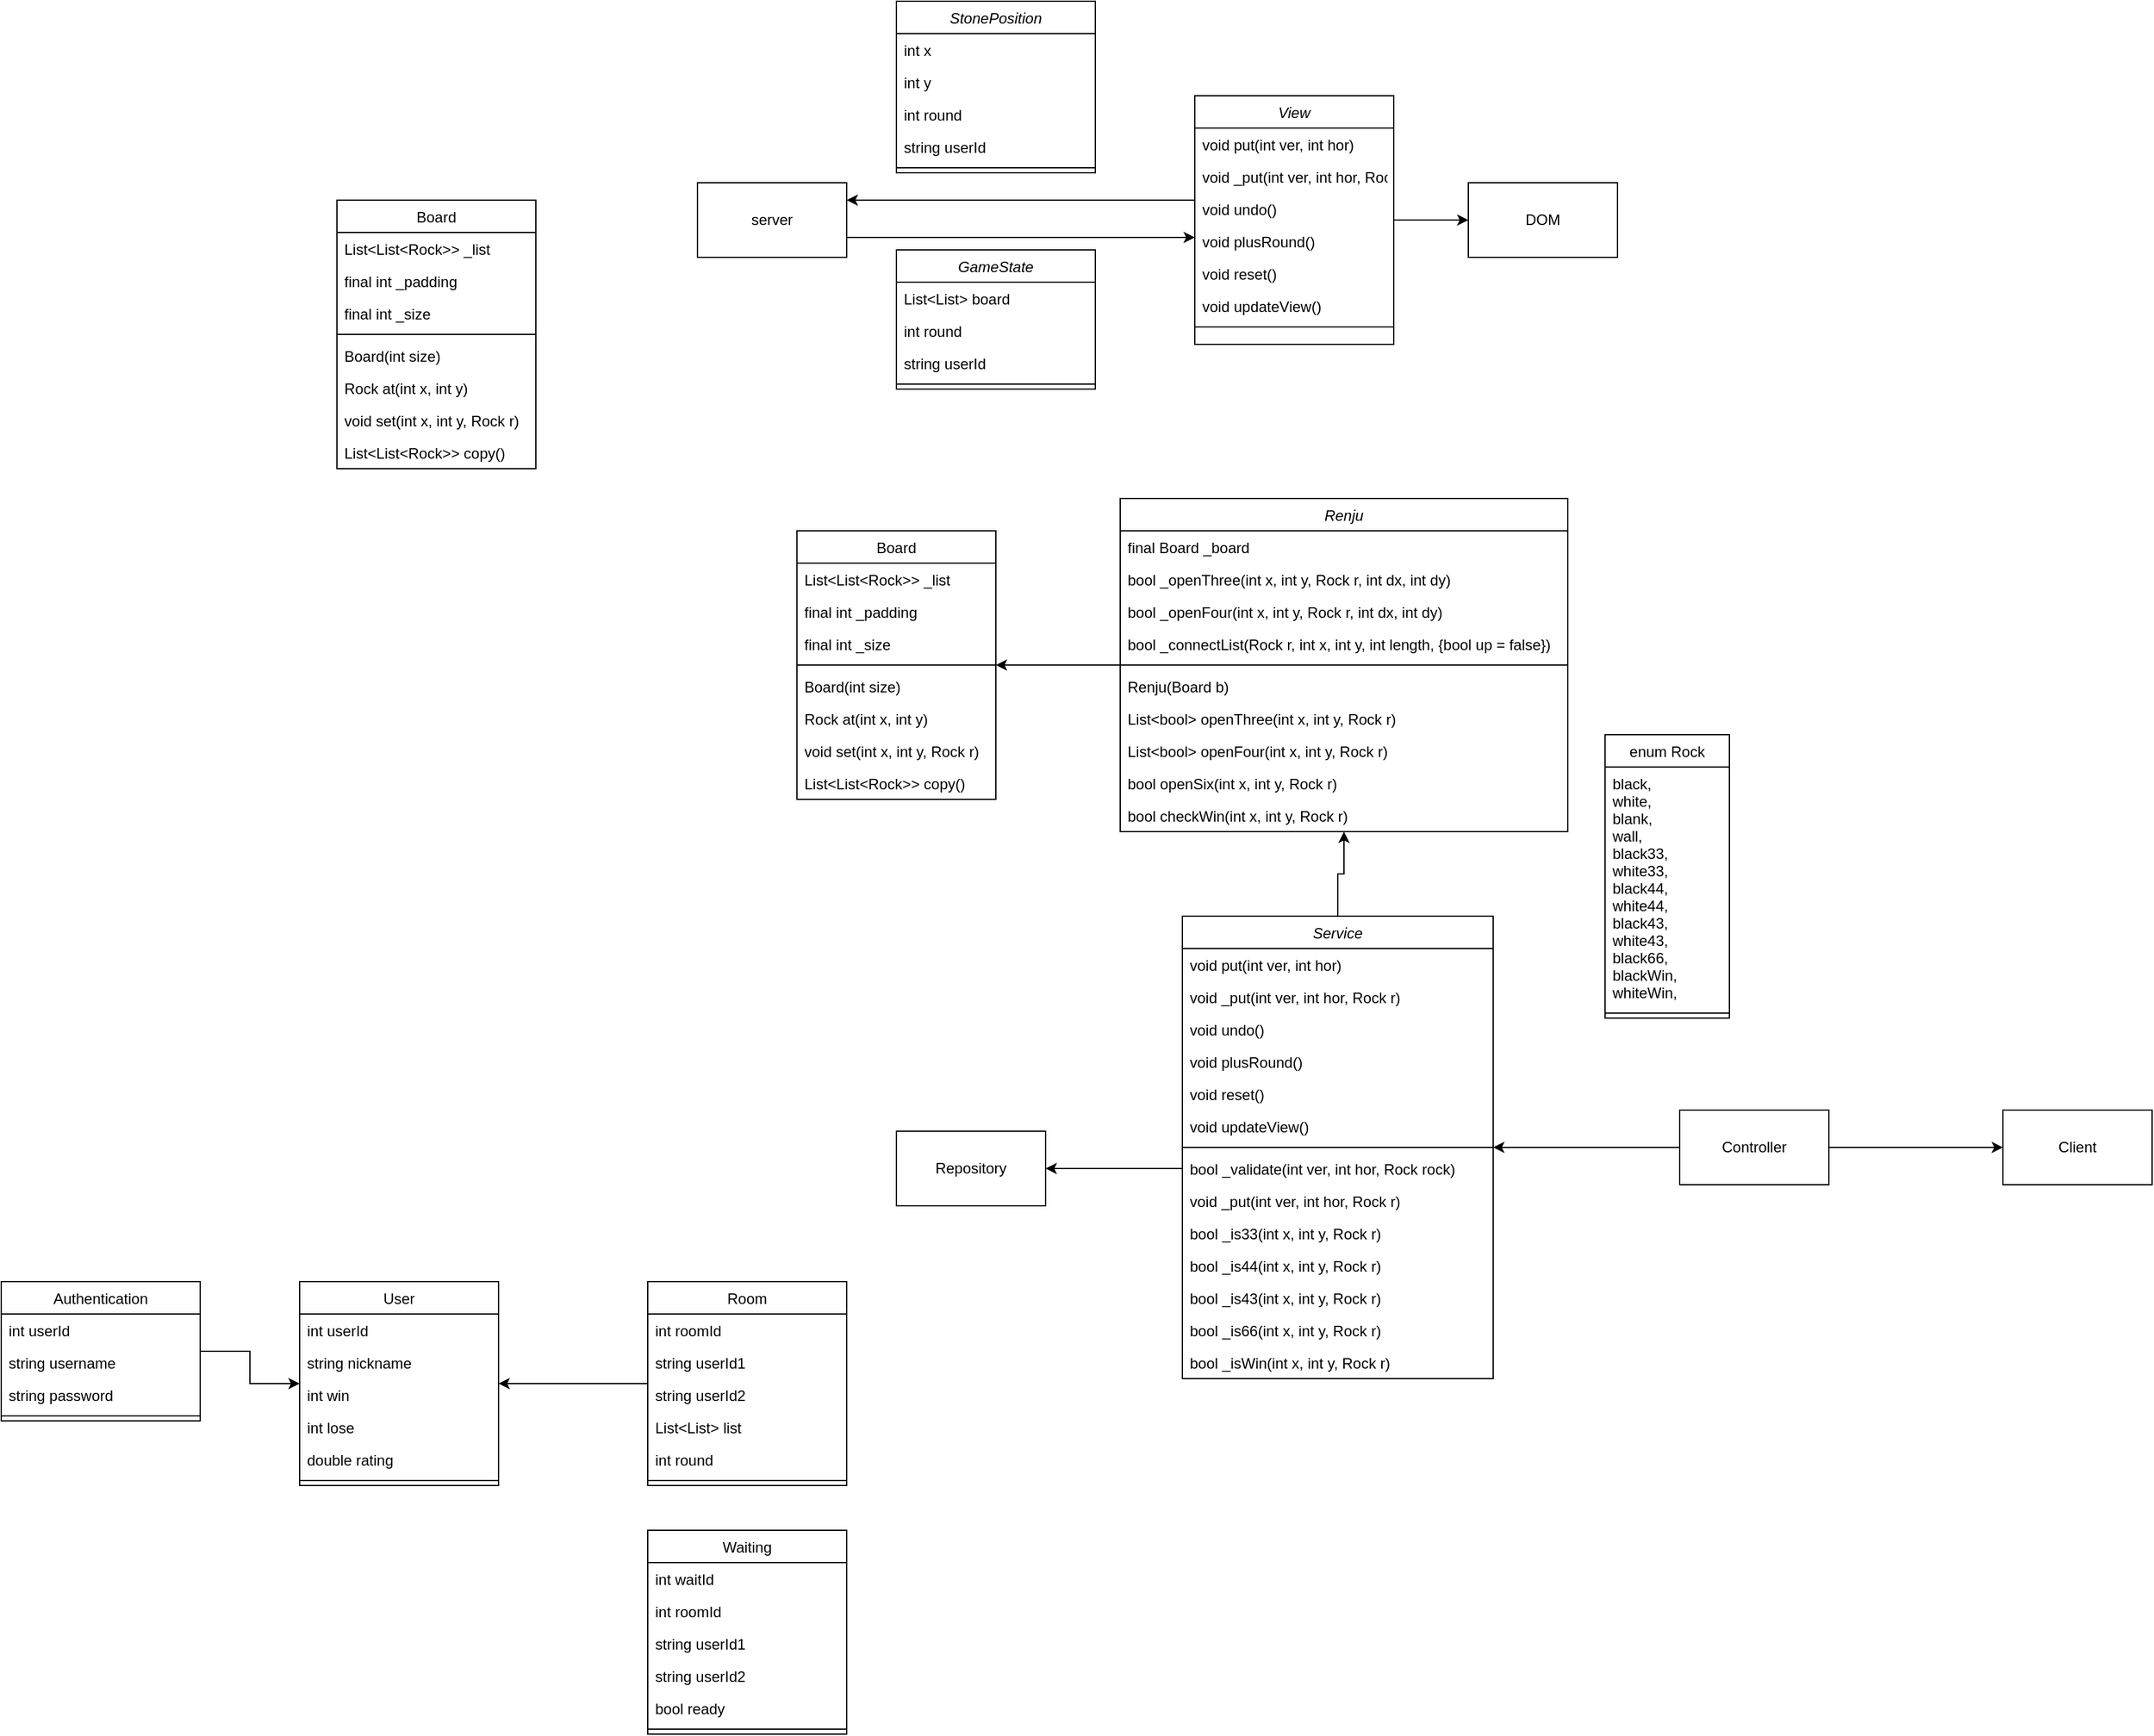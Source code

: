 <mxfile version="21.2.6" type="github">
  <diagram id="C5RBs43oDa-KdzZeNtuy" name="Page-1">
    <mxGraphModel dx="1622" dy="513" grid="1" gridSize="10" guides="1" tooltips="1" connect="1" arrows="1" fold="1" page="1" pageScale="1" pageWidth="827" pageHeight="1169" math="0" shadow="0">
      <root>
        <mxCell id="WIyWlLk6GJQsqaUBKTNV-0" />
        <mxCell id="WIyWlLk6GJQsqaUBKTNV-1" parent="WIyWlLk6GJQsqaUBKTNV-0" />
        <mxCell id="pheVsYjeUC9uOYD9R2Z_-0" value="enum Rock" style="swimlane;fontStyle=0;align=center;verticalAlign=top;childLayout=stackLayout;horizontal=1;startSize=26;horizontalStack=0;resizeParent=1;resizeLast=0;collapsible=1;marginBottom=0;rounded=0;shadow=0;strokeWidth=1;" vertex="1" parent="WIyWlLk6GJQsqaUBKTNV-1">
          <mxGeometry x="1050" y="1080" width="100" height="228" as="geometry">
            <mxRectangle x="130" y="380" width="160" height="26" as="alternateBounds" />
          </mxGeometry>
        </mxCell>
        <mxCell id="pheVsYjeUC9uOYD9R2Z_-1" value="black,&#xa;white,&#xa;blank,&#xa;wall,&#xa;black33,&#xa;white33,&#xa;black44,&#xa;white44,&#xa;black43,&#xa;white43,&#xa;black66,&#xa;blackWin,&#xa;whiteWin," style="text;align=left;verticalAlign=top;spacingLeft=4;spacingRight=4;overflow=hidden;rotatable=0;points=[[0,0.5],[1,0.5]];portConstraint=eastwest;" vertex="1" parent="pheVsYjeUC9uOYD9R2Z_-0">
          <mxGeometry y="26" width="100" height="194" as="geometry" />
        </mxCell>
        <mxCell id="pheVsYjeUC9uOYD9R2Z_-3" value="" style="line;html=1;strokeWidth=1;align=left;verticalAlign=middle;spacingTop=-1;spacingLeft=3;spacingRight=3;rotatable=0;labelPosition=right;points=[];portConstraint=eastwest;" vertex="1" parent="pheVsYjeUC9uOYD9R2Z_-0">
          <mxGeometry y="220" width="100" height="8" as="geometry" />
        </mxCell>
        <mxCell id="pheVsYjeUC9uOYD9R2Z_-8" value="Board" style="swimlane;fontStyle=0;align=center;verticalAlign=top;childLayout=stackLayout;horizontal=1;startSize=26;horizontalStack=0;resizeParent=1;resizeLast=0;collapsible=1;marginBottom=0;rounded=0;shadow=0;strokeWidth=1;" vertex="1" parent="WIyWlLk6GJQsqaUBKTNV-1">
          <mxGeometry x="400" y="916" width="160" height="216" as="geometry">
            <mxRectangle x="130" y="380" width="160" height="26" as="alternateBounds" />
          </mxGeometry>
        </mxCell>
        <mxCell id="pheVsYjeUC9uOYD9R2Z_-9" value="List&lt;List&lt;Rock&gt;&gt; _list" style="text;align=left;verticalAlign=top;spacingLeft=4;spacingRight=4;overflow=hidden;rotatable=0;points=[[0,0.5],[1,0.5]];portConstraint=eastwest;" vertex="1" parent="pheVsYjeUC9uOYD9R2Z_-8">
          <mxGeometry y="26" width="160" height="26" as="geometry" />
        </mxCell>
        <mxCell id="pheVsYjeUC9uOYD9R2Z_-10" value="final int _padding" style="text;align=left;verticalAlign=top;spacingLeft=4;spacingRight=4;overflow=hidden;rotatable=0;points=[[0,0.5],[1,0.5]];portConstraint=eastwest;rounded=0;shadow=0;html=0;" vertex="1" parent="pheVsYjeUC9uOYD9R2Z_-8">
          <mxGeometry y="52" width="160" height="26" as="geometry" />
        </mxCell>
        <mxCell id="pheVsYjeUC9uOYD9R2Z_-11" value="final int _size" style="text;align=left;verticalAlign=top;spacingLeft=4;spacingRight=4;overflow=hidden;rotatable=0;points=[[0,0.5],[1,0.5]];portConstraint=eastwest;rounded=0;shadow=0;html=0;" vertex="1" parent="pheVsYjeUC9uOYD9R2Z_-8">
          <mxGeometry y="78" width="160" height="26" as="geometry" />
        </mxCell>
        <mxCell id="pheVsYjeUC9uOYD9R2Z_-12" value="" style="line;html=1;strokeWidth=1;align=left;verticalAlign=middle;spacingTop=-1;spacingLeft=3;spacingRight=3;rotatable=0;labelPosition=right;points=[];portConstraint=eastwest;" vertex="1" parent="pheVsYjeUC9uOYD9R2Z_-8">
          <mxGeometry y="104" width="160" height="8" as="geometry" />
        </mxCell>
        <mxCell id="pheVsYjeUC9uOYD9R2Z_-16" value="Board(int size)" style="text;align=left;verticalAlign=top;spacingLeft=4;spacingRight=4;overflow=hidden;rotatable=0;points=[[0,0.5],[1,0.5]];portConstraint=eastwest;fontStyle=0" vertex="1" parent="pheVsYjeUC9uOYD9R2Z_-8">
          <mxGeometry y="112" width="160" height="26" as="geometry" />
        </mxCell>
        <mxCell id="pheVsYjeUC9uOYD9R2Z_-13" value="Rock at(int x, int y)" style="text;align=left;verticalAlign=top;spacingLeft=4;spacingRight=4;overflow=hidden;rotatable=0;points=[[0,0.5],[1,0.5]];portConstraint=eastwest;fontStyle=0" vertex="1" parent="pheVsYjeUC9uOYD9R2Z_-8">
          <mxGeometry y="138" width="160" height="26" as="geometry" />
        </mxCell>
        <mxCell id="pheVsYjeUC9uOYD9R2Z_-14" value="void set(int x, int y, Rock r)" style="text;align=left;verticalAlign=top;spacingLeft=4;spacingRight=4;overflow=hidden;rotatable=0;points=[[0,0.5],[1,0.5]];portConstraint=eastwest;" vertex="1" parent="pheVsYjeUC9uOYD9R2Z_-8">
          <mxGeometry y="164" width="160" height="26" as="geometry" />
        </mxCell>
        <mxCell id="pheVsYjeUC9uOYD9R2Z_-15" value="List&lt;List&lt;Rock&gt;&gt; copy()" style="text;align=left;verticalAlign=top;spacingLeft=4;spacingRight=4;overflow=hidden;rotatable=0;points=[[0,0.5],[1,0.5]];portConstraint=eastwest;" vertex="1" parent="pheVsYjeUC9uOYD9R2Z_-8">
          <mxGeometry y="190" width="160" height="26" as="geometry" />
        </mxCell>
        <mxCell id="pheVsYjeUC9uOYD9R2Z_-64" style="edgeStyle=orthogonalEdgeStyle;rounded=0;orthogonalLoop=1;jettySize=auto;html=1;" edge="1" parent="WIyWlLk6GJQsqaUBKTNV-1" source="pheVsYjeUC9uOYD9R2Z_-17" target="pheVsYjeUC9uOYD9R2Z_-8">
          <mxGeometry relative="1" as="geometry" />
        </mxCell>
        <mxCell id="pheVsYjeUC9uOYD9R2Z_-17" value="Renju" style="swimlane;fontStyle=2;align=center;verticalAlign=top;childLayout=stackLayout;horizontal=1;startSize=26;horizontalStack=0;resizeParent=1;resizeLast=0;collapsible=1;marginBottom=0;rounded=0;shadow=0;strokeWidth=1;" vertex="1" parent="WIyWlLk6GJQsqaUBKTNV-1">
          <mxGeometry x="660" y="890" width="360" height="268" as="geometry">
            <mxRectangle x="230" y="140" width="160" height="26" as="alternateBounds" />
          </mxGeometry>
        </mxCell>
        <mxCell id="pheVsYjeUC9uOYD9R2Z_-18" value="final Board _board" style="text;align=left;verticalAlign=top;spacingLeft=4;spacingRight=4;overflow=hidden;rotatable=0;points=[[0,0.5],[1,0.5]];portConstraint=eastwest;" vertex="1" parent="pheVsYjeUC9uOYD9R2Z_-17">
          <mxGeometry y="26" width="360" height="26" as="geometry" />
        </mxCell>
        <mxCell id="pheVsYjeUC9uOYD9R2Z_-19" value="bool _openThree(int x, int y, Rock r, int dx, int dy)" style="text;align=left;verticalAlign=top;spacingLeft=4;spacingRight=4;overflow=hidden;rotatable=0;points=[[0,0.5],[1,0.5]];portConstraint=eastwest;rounded=0;shadow=0;html=0;" vertex="1" parent="pheVsYjeUC9uOYD9R2Z_-17">
          <mxGeometry y="52" width="360" height="26" as="geometry" />
        </mxCell>
        <mxCell id="pheVsYjeUC9uOYD9R2Z_-20" value="bool _openFour(int x, int y, Rock r, int dx, int dy)" style="text;align=left;verticalAlign=top;spacingLeft=4;spacingRight=4;overflow=hidden;rotatable=0;points=[[0,0.5],[1,0.5]];portConstraint=eastwest;rounded=0;shadow=0;html=0;" vertex="1" parent="pheVsYjeUC9uOYD9R2Z_-17">
          <mxGeometry y="78" width="360" height="26" as="geometry" />
        </mxCell>
        <mxCell id="pheVsYjeUC9uOYD9R2Z_-40" value="bool _connectList(Rock r, int x, int y, int length, {bool up = false})" style="text;align=left;verticalAlign=top;spacingLeft=4;spacingRight=4;overflow=hidden;rotatable=0;points=[[0,0.5],[1,0.5]];portConstraint=eastwest;rounded=0;shadow=0;html=0;" vertex="1" parent="pheVsYjeUC9uOYD9R2Z_-17">
          <mxGeometry y="104" width="360" height="26" as="geometry" />
        </mxCell>
        <mxCell id="pheVsYjeUC9uOYD9R2Z_-21" value="" style="line;html=1;strokeWidth=1;align=left;verticalAlign=middle;spacingTop=-1;spacingLeft=3;spacingRight=3;rotatable=0;labelPosition=right;points=[];portConstraint=eastwest;" vertex="1" parent="pheVsYjeUC9uOYD9R2Z_-17">
          <mxGeometry y="130" width="360" height="8" as="geometry" />
        </mxCell>
        <mxCell id="pheVsYjeUC9uOYD9R2Z_-22" value="Renju(Board b)" style="text;align=left;verticalAlign=top;spacingLeft=4;spacingRight=4;overflow=hidden;rotatable=0;points=[[0,0.5],[1,0.5]];portConstraint=eastwest;" vertex="1" parent="pheVsYjeUC9uOYD9R2Z_-17">
          <mxGeometry y="138" width="360" height="26" as="geometry" />
        </mxCell>
        <mxCell id="pheVsYjeUC9uOYD9R2Z_-37" value="List&lt;bool&gt; openThree(int x, int y, Rock r)" style="text;align=left;verticalAlign=top;spacingLeft=4;spacingRight=4;overflow=hidden;rotatable=0;points=[[0,0.5],[1,0.5]];portConstraint=eastwest;" vertex="1" parent="pheVsYjeUC9uOYD9R2Z_-17">
          <mxGeometry y="164" width="360" height="26" as="geometry" />
        </mxCell>
        <mxCell id="pheVsYjeUC9uOYD9R2Z_-38" value="List&lt;bool&gt; openFour(int x, int y, Rock r)" style="text;align=left;verticalAlign=top;spacingLeft=4;spacingRight=4;overflow=hidden;rotatable=0;points=[[0,0.5],[1,0.5]];portConstraint=eastwest;" vertex="1" parent="pheVsYjeUC9uOYD9R2Z_-17">
          <mxGeometry y="190" width="360" height="26" as="geometry" />
        </mxCell>
        <mxCell id="pheVsYjeUC9uOYD9R2Z_-29" value="bool openSix(int x, int y, Rock r)" style="text;align=left;verticalAlign=top;spacingLeft=4;spacingRight=4;overflow=hidden;rotatable=0;points=[[0,0.5],[1,0.5]];portConstraint=eastwest;" vertex="1" parent="pheVsYjeUC9uOYD9R2Z_-17">
          <mxGeometry y="216" width="360" height="26" as="geometry" />
        </mxCell>
        <mxCell id="pheVsYjeUC9uOYD9R2Z_-39" value="bool checkWin(int x, int y, Rock r)" style="text;align=left;verticalAlign=top;spacingLeft=4;spacingRight=4;overflow=hidden;rotatable=0;points=[[0,0.5],[1,0.5]];portConstraint=eastwest;" vertex="1" parent="pheVsYjeUC9uOYD9R2Z_-17">
          <mxGeometry y="242" width="360" height="26" as="geometry" />
        </mxCell>
        <mxCell id="pheVsYjeUC9uOYD9R2Z_-66" value="Board" style="swimlane;fontStyle=0;align=center;verticalAlign=top;childLayout=stackLayout;horizontal=1;startSize=26;horizontalStack=0;resizeParent=1;resizeLast=0;collapsible=1;marginBottom=0;rounded=0;shadow=0;strokeWidth=1;" vertex="1" parent="WIyWlLk6GJQsqaUBKTNV-1">
          <mxGeometry x="30" y="650" width="160" height="216" as="geometry">
            <mxRectangle x="130" y="380" width="160" height="26" as="alternateBounds" />
          </mxGeometry>
        </mxCell>
        <mxCell id="pheVsYjeUC9uOYD9R2Z_-67" value="List&lt;List&lt;Rock&gt;&gt; _list" style="text;align=left;verticalAlign=top;spacingLeft=4;spacingRight=4;overflow=hidden;rotatable=0;points=[[0,0.5],[1,0.5]];portConstraint=eastwest;" vertex="1" parent="pheVsYjeUC9uOYD9R2Z_-66">
          <mxGeometry y="26" width="160" height="26" as="geometry" />
        </mxCell>
        <mxCell id="pheVsYjeUC9uOYD9R2Z_-68" value="final int _padding" style="text;align=left;verticalAlign=top;spacingLeft=4;spacingRight=4;overflow=hidden;rotatable=0;points=[[0,0.5],[1,0.5]];portConstraint=eastwest;rounded=0;shadow=0;html=0;" vertex="1" parent="pheVsYjeUC9uOYD9R2Z_-66">
          <mxGeometry y="52" width="160" height="26" as="geometry" />
        </mxCell>
        <mxCell id="pheVsYjeUC9uOYD9R2Z_-69" value="final int _size" style="text;align=left;verticalAlign=top;spacingLeft=4;spacingRight=4;overflow=hidden;rotatable=0;points=[[0,0.5],[1,0.5]];portConstraint=eastwest;rounded=0;shadow=0;html=0;" vertex="1" parent="pheVsYjeUC9uOYD9R2Z_-66">
          <mxGeometry y="78" width="160" height="26" as="geometry" />
        </mxCell>
        <mxCell id="pheVsYjeUC9uOYD9R2Z_-70" value="" style="line;html=1;strokeWidth=1;align=left;verticalAlign=middle;spacingTop=-1;spacingLeft=3;spacingRight=3;rotatable=0;labelPosition=right;points=[];portConstraint=eastwest;" vertex="1" parent="pheVsYjeUC9uOYD9R2Z_-66">
          <mxGeometry y="104" width="160" height="8" as="geometry" />
        </mxCell>
        <mxCell id="pheVsYjeUC9uOYD9R2Z_-71" value="Board(int size)" style="text;align=left;verticalAlign=top;spacingLeft=4;spacingRight=4;overflow=hidden;rotatable=0;points=[[0,0.5],[1,0.5]];portConstraint=eastwest;fontStyle=0" vertex="1" parent="pheVsYjeUC9uOYD9R2Z_-66">
          <mxGeometry y="112" width="160" height="26" as="geometry" />
        </mxCell>
        <mxCell id="pheVsYjeUC9uOYD9R2Z_-72" value="Rock at(int x, int y)" style="text;align=left;verticalAlign=top;spacingLeft=4;spacingRight=4;overflow=hidden;rotatable=0;points=[[0,0.5],[1,0.5]];portConstraint=eastwest;fontStyle=0" vertex="1" parent="pheVsYjeUC9uOYD9R2Z_-66">
          <mxGeometry y="138" width="160" height="26" as="geometry" />
        </mxCell>
        <mxCell id="pheVsYjeUC9uOYD9R2Z_-73" value="void set(int x, int y, Rock r)" style="text;align=left;verticalAlign=top;spacingLeft=4;spacingRight=4;overflow=hidden;rotatable=0;points=[[0,0.5],[1,0.5]];portConstraint=eastwest;" vertex="1" parent="pheVsYjeUC9uOYD9R2Z_-66">
          <mxGeometry y="164" width="160" height="26" as="geometry" />
        </mxCell>
        <mxCell id="pheVsYjeUC9uOYD9R2Z_-74" value="List&lt;List&lt;Rock&gt;&gt; copy()" style="text;align=left;verticalAlign=top;spacingLeft=4;spacingRight=4;overflow=hidden;rotatable=0;points=[[0,0.5],[1,0.5]];portConstraint=eastwest;" vertex="1" parent="pheVsYjeUC9uOYD9R2Z_-66">
          <mxGeometry y="190" width="160" height="26" as="geometry" />
        </mxCell>
        <mxCell id="pheVsYjeUC9uOYD9R2Z_-101" style="edgeStyle=orthogonalEdgeStyle;rounded=0;orthogonalLoop=1;jettySize=auto;html=1;" edge="1" parent="WIyWlLk6GJQsqaUBKTNV-1" source="pheVsYjeUC9uOYD9R2Z_-90" target="pheVsYjeUC9uOYD9R2Z_-100">
          <mxGeometry relative="1" as="geometry" />
        </mxCell>
        <mxCell id="pheVsYjeUC9uOYD9R2Z_-113" style="edgeStyle=orthogonalEdgeStyle;rounded=0;orthogonalLoop=1;jettySize=auto;html=1;" edge="1" parent="WIyWlLk6GJQsqaUBKTNV-1" source="pheVsYjeUC9uOYD9R2Z_-90" target="pheVsYjeUC9uOYD9R2Z_-103">
          <mxGeometry relative="1" as="geometry">
            <Array as="points">
              <mxPoint x="540" y="650" />
              <mxPoint x="540" y="650" />
            </Array>
          </mxGeometry>
        </mxCell>
        <mxCell id="pheVsYjeUC9uOYD9R2Z_-90" value="View" style="swimlane;fontStyle=2;align=center;verticalAlign=top;childLayout=stackLayout;horizontal=1;startSize=26;horizontalStack=0;resizeParent=1;resizeLast=0;collapsible=1;marginBottom=0;rounded=0;shadow=0;strokeWidth=1;" vertex="1" parent="WIyWlLk6GJQsqaUBKTNV-1">
          <mxGeometry x="720" y="566" width="160" height="200" as="geometry">
            <mxRectangle x="230" y="140" width="160" height="26" as="alternateBounds" />
          </mxGeometry>
        </mxCell>
        <mxCell id="pheVsYjeUC9uOYD9R2Z_-91" value="void put(int ver, int hor)" style="text;align=left;verticalAlign=top;spacingLeft=4;spacingRight=4;overflow=hidden;rotatable=0;points=[[0,0.5],[1,0.5]];portConstraint=eastwest;" vertex="1" parent="pheVsYjeUC9uOYD9R2Z_-90">
          <mxGeometry y="26" width="160" height="26" as="geometry" />
        </mxCell>
        <mxCell id="pheVsYjeUC9uOYD9R2Z_-92" value="void _put(int ver, int hor, Rock r)" style="text;align=left;verticalAlign=top;spacingLeft=4;spacingRight=4;overflow=hidden;rotatable=0;points=[[0,0.5],[1,0.5]];portConstraint=eastwest;rounded=0;shadow=0;html=0;" vertex="1" parent="pheVsYjeUC9uOYD9R2Z_-90">
          <mxGeometry y="52" width="160" height="26" as="geometry" />
        </mxCell>
        <mxCell id="pheVsYjeUC9uOYD9R2Z_-93" value="void undo()" style="text;align=left;verticalAlign=top;spacingLeft=4;spacingRight=4;overflow=hidden;rotatable=0;points=[[0,0.5],[1,0.5]];portConstraint=eastwest;rounded=0;shadow=0;html=0;" vertex="1" parent="pheVsYjeUC9uOYD9R2Z_-90">
          <mxGeometry y="78" width="160" height="26" as="geometry" />
        </mxCell>
        <mxCell id="pheVsYjeUC9uOYD9R2Z_-94" value="void plusRound()" style="text;align=left;verticalAlign=top;spacingLeft=4;spacingRight=4;overflow=hidden;rotatable=0;points=[[0,0.5],[1,0.5]];portConstraint=eastwest;" vertex="1" parent="pheVsYjeUC9uOYD9R2Z_-90">
          <mxGeometry y="104" width="160" height="26" as="geometry" />
        </mxCell>
        <mxCell id="pheVsYjeUC9uOYD9R2Z_-95" value="void reset()" style="text;align=left;verticalAlign=top;spacingLeft=4;spacingRight=4;overflow=hidden;rotatable=0;points=[[0,0.5],[1,0.5]];portConstraint=eastwest;rounded=0;shadow=0;html=0;" vertex="1" parent="pheVsYjeUC9uOYD9R2Z_-90">
          <mxGeometry y="130" width="160" height="26" as="geometry" />
        </mxCell>
        <mxCell id="pheVsYjeUC9uOYD9R2Z_-96" value="void updateView()" style="text;align=left;verticalAlign=top;spacingLeft=4;spacingRight=4;overflow=hidden;rotatable=0;points=[[0,0.5],[1,0.5]];portConstraint=eastwest;rounded=0;shadow=0;html=0;" vertex="1" parent="pheVsYjeUC9uOYD9R2Z_-90">
          <mxGeometry y="156" width="160" height="26" as="geometry" />
        </mxCell>
        <mxCell id="pheVsYjeUC9uOYD9R2Z_-97" value="" style="line;html=1;strokeWidth=1;align=left;verticalAlign=middle;spacingTop=-1;spacingLeft=3;spacingRight=3;rotatable=0;labelPosition=right;points=[];portConstraint=eastwest;" vertex="1" parent="pheVsYjeUC9uOYD9R2Z_-90">
          <mxGeometry y="182" width="160" height="8" as="geometry" />
        </mxCell>
        <mxCell id="pheVsYjeUC9uOYD9R2Z_-100" value="DOM" style="rounded=0;whiteSpace=wrap;html=1;" vertex="1" parent="WIyWlLk6GJQsqaUBKTNV-1">
          <mxGeometry x="940" y="636" width="120" height="60" as="geometry" />
        </mxCell>
        <mxCell id="pheVsYjeUC9uOYD9R2Z_-114" style="edgeStyle=orthogonalEdgeStyle;rounded=0;orthogonalLoop=1;jettySize=auto;html=1;" edge="1" parent="WIyWlLk6GJQsqaUBKTNV-1" source="pheVsYjeUC9uOYD9R2Z_-103" target="pheVsYjeUC9uOYD9R2Z_-90">
          <mxGeometry relative="1" as="geometry">
            <Array as="points">
              <mxPoint x="550" y="680" />
              <mxPoint x="550" y="680" />
            </Array>
          </mxGeometry>
        </mxCell>
        <mxCell id="pheVsYjeUC9uOYD9R2Z_-103" value="server" style="rounded=0;whiteSpace=wrap;html=1;" vertex="1" parent="WIyWlLk6GJQsqaUBKTNV-1">
          <mxGeometry x="320" y="636" width="120" height="60" as="geometry" />
        </mxCell>
        <mxCell id="pheVsYjeUC9uOYD9R2Z_-104" value="GameState" style="swimlane;fontStyle=2;align=center;verticalAlign=top;childLayout=stackLayout;horizontal=1;startSize=26;horizontalStack=0;resizeParent=1;resizeLast=0;collapsible=1;marginBottom=0;rounded=0;shadow=0;strokeWidth=1;" vertex="1" parent="WIyWlLk6GJQsqaUBKTNV-1">
          <mxGeometry x="480" y="690" width="160" height="112" as="geometry">
            <mxRectangle x="230" y="140" width="160" height="26" as="alternateBounds" />
          </mxGeometry>
        </mxCell>
        <mxCell id="pheVsYjeUC9uOYD9R2Z_-112" value="List&lt;List&gt; board" style="text;align=left;verticalAlign=top;spacingLeft=4;spacingRight=4;overflow=hidden;rotatable=0;points=[[0,0.5],[1,0.5]];portConstraint=eastwest;rounded=0;shadow=0;html=0;" vertex="1" parent="pheVsYjeUC9uOYD9R2Z_-104">
          <mxGeometry y="26" width="160" height="26" as="geometry" />
        </mxCell>
        <mxCell id="pheVsYjeUC9uOYD9R2Z_-116" value="int round" style="text;align=left;verticalAlign=top;spacingLeft=4;spacingRight=4;overflow=hidden;rotatable=0;points=[[0,0.5],[1,0.5]];portConstraint=eastwest;rounded=0;shadow=0;html=0;" vertex="1" parent="pheVsYjeUC9uOYD9R2Z_-104">
          <mxGeometry y="52" width="160" height="26" as="geometry" />
        </mxCell>
        <mxCell id="pheVsYjeUC9uOYD9R2Z_-140" value="string userId" style="text;align=left;verticalAlign=top;spacingLeft=4;spacingRight=4;overflow=hidden;rotatable=0;points=[[0,0.5],[1,0.5]];portConstraint=eastwest;rounded=0;shadow=0;html=0;" vertex="1" parent="pheVsYjeUC9uOYD9R2Z_-104">
          <mxGeometry y="78" width="160" height="26" as="geometry" />
        </mxCell>
        <mxCell id="pheVsYjeUC9uOYD9R2Z_-111" value="" style="line;html=1;strokeWidth=1;align=left;verticalAlign=middle;spacingTop=-1;spacingLeft=3;spacingRight=3;rotatable=0;labelPosition=right;points=[];portConstraint=eastwest;" vertex="1" parent="pheVsYjeUC9uOYD9R2Z_-104">
          <mxGeometry y="104" width="160" height="8" as="geometry" />
        </mxCell>
        <mxCell id="pheVsYjeUC9uOYD9R2Z_-117" value="StonePosition" style="swimlane;fontStyle=2;align=center;verticalAlign=top;childLayout=stackLayout;horizontal=1;startSize=26;horizontalStack=0;resizeParent=1;resizeLast=0;collapsible=1;marginBottom=0;rounded=0;shadow=0;strokeWidth=1;" vertex="1" parent="WIyWlLk6GJQsqaUBKTNV-1">
          <mxGeometry x="480" y="490" width="160" height="138" as="geometry">
            <mxRectangle x="230" y="140" width="160" height="26" as="alternateBounds" />
          </mxGeometry>
        </mxCell>
        <mxCell id="pheVsYjeUC9uOYD9R2Z_-118" value="int x" style="text;align=left;verticalAlign=top;spacingLeft=4;spacingRight=4;overflow=hidden;rotatable=0;points=[[0,0.5],[1,0.5]];portConstraint=eastwest;rounded=0;shadow=0;html=0;" vertex="1" parent="pheVsYjeUC9uOYD9R2Z_-117">
          <mxGeometry y="26" width="160" height="26" as="geometry" />
        </mxCell>
        <mxCell id="pheVsYjeUC9uOYD9R2Z_-119" value="int y" style="text;align=left;verticalAlign=top;spacingLeft=4;spacingRight=4;overflow=hidden;rotatable=0;points=[[0,0.5],[1,0.5]];portConstraint=eastwest;rounded=0;shadow=0;html=0;" vertex="1" parent="pheVsYjeUC9uOYD9R2Z_-117">
          <mxGeometry y="52" width="160" height="26" as="geometry" />
        </mxCell>
        <mxCell id="pheVsYjeUC9uOYD9R2Z_-121" value="int round" style="text;align=left;verticalAlign=top;spacingLeft=4;spacingRight=4;overflow=hidden;rotatable=0;points=[[0,0.5],[1,0.5]];portConstraint=eastwest;rounded=0;shadow=0;html=0;" vertex="1" parent="pheVsYjeUC9uOYD9R2Z_-117">
          <mxGeometry y="78" width="160" height="26" as="geometry" />
        </mxCell>
        <mxCell id="pheVsYjeUC9uOYD9R2Z_-139" value="string userId" style="text;align=left;verticalAlign=top;spacingLeft=4;spacingRight=4;overflow=hidden;rotatable=0;points=[[0,0.5],[1,0.5]];portConstraint=eastwest;rounded=0;shadow=0;html=0;" vertex="1" parent="pheVsYjeUC9uOYD9R2Z_-117">
          <mxGeometry y="104" width="160" height="26" as="geometry" />
        </mxCell>
        <mxCell id="pheVsYjeUC9uOYD9R2Z_-120" value="" style="line;html=1;strokeWidth=1;align=left;verticalAlign=middle;spacingTop=-1;spacingLeft=3;spacingRight=3;rotatable=0;labelPosition=right;points=[];portConstraint=eastwest;" vertex="1" parent="pheVsYjeUC9uOYD9R2Z_-117">
          <mxGeometry y="130" width="160" height="8" as="geometry" />
        </mxCell>
        <mxCell id="pheVsYjeUC9uOYD9R2Z_-122" value="Client" style="rounded=0;whiteSpace=wrap;html=1;" vertex="1" parent="WIyWlLk6GJQsqaUBKTNV-1">
          <mxGeometry x="1370" y="1382" width="120" height="60" as="geometry" />
        </mxCell>
        <mxCell id="pheVsYjeUC9uOYD9R2Z_-138" style="edgeStyle=orthogonalEdgeStyle;rounded=0;orthogonalLoop=1;jettySize=auto;html=1;" edge="1" parent="WIyWlLk6GJQsqaUBKTNV-1" source="pheVsYjeUC9uOYD9R2Z_-123" target="pheVsYjeUC9uOYD9R2Z_-17">
          <mxGeometry relative="1" as="geometry" />
        </mxCell>
        <mxCell id="pheVsYjeUC9uOYD9R2Z_-123" value="Service" style="swimlane;fontStyle=2;align=center;verticalAlign=top;childLayout=stackLayout;horizontal=1;startSize=26;horizontalStack=0;resizeParent=1;resizeLast=0;collapsible=1;marginBottom=0;rounded=0;shadow=0;strokeWidth=1;" vertex="1" parent="WIyWlLk6GJQsqaUBKTNV-1">
          <mxGeometry x="710" y="1226" width="250" height="372" as="geometry">
            <mxRectangle x="230" y="140" width="160" height="26" as="alternateBounds" />
          </mxGeometry>
        </mxCell>
        <mxCell id="pheVsYjeUC9uOYD9R2Z_-124" value="void put(int ver, int hor)" style="text;align=left;verticalAlign=top;spacingLeft=4;spacingRight=4;overflow=hidden;rotatable=0;points=[[0,0.5],[1,0.5]];portConstraint=eastwest;" vertex="1" parent="pheVsYjeUC9uOYD9R2Z_-123">
          <mxGeometry y="26" width="250" height="26" as="geometry" />
        </mxCell>
        <mxCell id="pheVsYjeUC9uOYD9R2Z_-125" value="void _put(int ver, int hor, Rock r)" style="text;align=left;verticalAlign=top;spacingLeft=4;spacingRight=4;overflow=hidden;rotatable=0;points=[[0,0.5],[1,0.5]];portConstraint=eastwest;rounded=0;shadow=0;html=0;" vertex="1" parent="pheVsYjeUC9uOYD9R2Z_-123">
          <mxGeometry y="52" width="250" height="26" as="geometry" />
        </mxCell>
        <mxCell id="pheVsYjeUC9uOYD9R2Z_-126" value="void undo()" style="text;align=left;verticalAlign=top;spacingLeft=4;spacingRight=4;overflow=hidden;rotatable=0;points=[[0,0.5],[1,0.5]];portConstraint=eastwest;rounded=0;shadow=0;html=0;" vertex="1" parent="pheVsYjeUC9uOYD9R2Z_-123">
          <mxGeometry y="78" width="250" height="26" as="geometry" />
        </mxCell>
        <mxCell id="pheVsYjeUC9uOYD9R2Z_-127" value="void plusRound()" style="text;align=left;verticalAlign=top;spacingLeft=4;spacingRight=4;overflow=hidden;rotatable=0;points=[[0,0.5],[1,0.5]];portConstraint=eastwest;" vertex="1" parent="pheVsYjeUC9uOYD9R2Z_-123">
          <mxGeometry y="104" width="250" height="26" as="geometry" />
        </mxCell>
        <mxCell id="pheVsYjeUC9uOYD9R2Z_-128" value="void reset()" style="text;align=left;verticalAlign=top;spacingLeft=4;spacingRight=4;overflow=hidden;rotatable=0;points=[[0,0.5],[1,0.5]];portConstraint=eastwest;rounded=0;shadow=0;html=0;" vertex="1" parent="pheVsYjeUC9uOYD9R2Z_-123">
          <mxGeometry y="130" width="250" height="26" as="geometry" />
        </mxCell>
        <mxCell id="pheVsYjeUC9uOYD9R2Z_-129" value="void updateView()" style="text;align=left;verticalAlign=top;spacingLeft=4;spacingRight=4;overflow=hidden;rotatable=0;points=[[0,0.5],[1,0.5]];portConstraint=eastwest;rounded=0;shadow=0;html=0;" vertex="1" parent="pheVsYjeUC9uOYD9R2Z_-123">
          <mxGeometry y="156" width="250" height="26" as="geometry" />
        </mxCell>
        <mxCell id="pheVsYjeUC9uOYD9R2Z_-130" value="" style="line;html=1;strokeWidth=1;align=left;verticalAlign=middle;spacingTop=-1;spacingLeft=3;spacingRight=3;rotatable=0;labelPosition=right;points=[];portConstraint=eastwest;" vertex="1" parent="pheVsYjeUC9uOYD9R2Z_-123">
          <mxGeometry y="182" width="250" height="8" as="geometry" />
        </mxCell>
        <mxCell id="pheVsYjeUC9uOYD9R2Z_-131" value="bool _validate(int ver, int hor, Rock rock)" style="text;align=left;verticalAlign=top;spacingLeft=4;spacingRight=4;overflow=hidden;rotatable=0;points=[[0,0.5],[1,0.5]];portConstraint=eastwest;rounded=0;shadow=0;html=0;" vertex="1" parent="pheVsYjeUC9uOYD9R2Z_-123">
          <mxGeometry y="190" width="250" height="26" as="geometry" />
        </mxCell>
        <mxCell id="pheVsYjeUC9uOYD9R2Z_-132" value="void _put(int ver, int hor, Rock r)" style="text;align=left;verticalAlign=top;spacingLeft=4;spacingRight=4;overflow=hidden;rotatable=0;points=[[0,0.5],[1,0.5]];portConstraint=eastwest;rounded=0;shadow=0;html=0;" vertex="1" parent="pheVsYjeUC9uOYD9R2Z_-123">
          <mxGeometry y="216" width="250" height="26" as="geometry" />
        </mxCell>
        <mxCell id="pheVsYjeUC9uOYD9R2Z_-133" value="bool _is33(int x, int y, Rock r)" style="text;align=left;verticalAlign=top;spacingLeft=4;spacingRight=4;overflow=hidden;rotatable=0;points=[[0,0.5],[1,0.5]];portConstraint=eastwest;" vertex="1" parent="pheVsYjeUC9uOYD9R2Z_-123">
          <mxGeometry y="242" width="250" height="26" as="geometry" />
        </mxCell>
        <mxCell id="pheVsYjeUC9uOYD9R2Z_-134" value="bool _is44(int x, int y, Rock r)" style="text;align=left;verticalAlign=top;spacingLeft=4;spacingRight=4;overflow=hidden;rotatable=0;points=[[0,0.5],[1,0.5]];portConstraint=eastwest;" vertex="1" parent="pheVsYjeUC9uOYD9R2Z_-123">
          <mxGeometry y="268" width="250" height="26" as="geometry" />
        </mxCell>
        <mxCell id="pheVsYjeUC9uOYD9R2Z_-135" value="bool _is43(int x, int y, Rock r)" style="text;align=left;verticalAlign=top;spacingLeft=4;spacingRight=4;overflow=hidden;rotatable=0;points=[[0,0.5],[1,0.5]];portConstraint=eastwest;" vertex="1" parent="pheVsYjeUC9uOYD9R2Z_-123">
          <mxGeometry y="294" width="250" height="26" as="geometry" />
        </mxCell>
        <mxCell id="pheVsYjeUC9uOYD9R2Z_-136" value="bool _is66(int x, int y, Rock r)" style="text;align=left;verticalAlign=top;spacingLeft=4;spacingRight=4;overflow=hidden;rotatable=0;points=[[0,0.5],[1,0.5]];portConstraint=eastwest;" vertex="1" parent="pheVsYjeUC9uOYD9R2Z_-123">
          <mxGeometry y="320" width="250" height="26" as="geometry" />
        </mxCell>
        <mxCell id="pheVsYjeUC9uOYD9R2Z_-137" value="bool _isWin(int x, int y, Rock r)" style="text;align=left;verticalAlign=top;spacingLeft=4;spacingRight=4;overflow=hidden;rotatable=0;points=[[0,0.5],[1,0.5]];portConstraint=eastwest;" vertex="1" parent="pheVsYjeUC9uOYD9R2Z_-123">
          <mxGeometry y="346" width="250" height="26" as="geometry" />
        </mxCell>
        <mxCell id="pheVsYjeUC9uOYD9R2Z_-143" style="edgeStyle=orthogonalEdgeStyle;rounded=0;orthogonalLoop=1;jettySize=auto;html=1;entryX=0;entryY=0.5;entryDx=0;entryDy=0;" edge="1" parent="WIyWlLk6GJQsqaUBKTNV-1" source="pheVsYjeUC9uOYD9R2Z_-142" target="pheVsYjeUC9uOYD9R2Z_-122">
          <mxGeometry relative="1" as="geometry" />
        </mxCell>
        <mxCell id="pheVsYjeUC9uOYD9R2Z_-144" style="edgeStyle=orthogonalEdgeStyle;rounded=0;orthogonalLoop=1;jettySize=auto;html=1;" edge="1" parent="WIyWlLk6GJQsqaUBKTNV-1" source="pheVsYjeUC9uOYD9R2Z_-142" target="pheVsYjeUC9uOYD9R2Z_-123">
          <mxGeometry relative="1" as="geometry" />
        </mxCell>
        <mxCell id="pheVsYjeUC9uOYD9R2Z_-142" value="Controller" style="rounded=0;whiteSpace=wrap;html=1;" vertex="1" parent="WIyWlLk6GJQsqaUBKTNV-1">
          <mxGeometry x="1110" y="1382" width="120" height="60" as="geometry" />
        </mxCell>
        <mxCell id="pheVsYjeUC9uOYD9R2Z_-146" value="Repository" style="rounded=0;whiteSpace=wrap;html=1;" vertex="1" parent="WIyWlLk6GJQsqaUBKTNV-1">
          <mxGeometry x="480" y="1399" width="120" height="60" as="geometry" />
        </mxCell>
        <mxCell id="pheVsYjeUC9uOYD9R2Z_-147" style="edgeStyle=orthogonalEdgeStyle;rounded=0;orthogonalLoop=1;jettySize=auto;html=1;" edge="1" parent="WIyWlLk6GJQsqaUBKTNV-1" source="pheVsYjeUC9uOYD9R2Z_-131" target="pheVsYjeUC9uOYD9R2Z_-146">
          <mxGeometry relative="1" as="geometry" />
        </mxCell>
        <mxCell id="pheVsYjeUC9uOYD9R2Z_-148" value="User" style="swimlane;fontStyle=0;align=center;verticalAlign=top;childLayout=stackLayout;horizontal=1;startSize=26;horizontalStack=0;resizeParent=1;resizeLast=0;collapsible=1;marginBottom=0;rounded=0;shadow=0;strokeWidth=1;" vertex="1" parent="WIyWlLk6GJQsqaUBKTNV-1">
          <mxGeometry y="1520" width="160" height="164" as="geometry">
            <mxRectangle x="130" y="380" width="160" height="26" as="alternateBounds" />
          </mxGeometry>
        </mxCell>
        <mxCell id="pheVsYjeUC9uOYD9R2Z_-150" value="int userId" style="text;align=left;verticalAlign=top;spacingLeft=4;spacingRight=4;overflow=hidden;rotatable=0;points=[[0,0.5],[1,0.5]];portConstraint=eastwest;rounded=0;shadow=0;html=0;" vertex="1" parent="pheVsYjeUC9uOYD9R2Z_-148">
          <mxGeometry y="26" width="160" height="26" as="geometry" />
        </mxCell>
        <mxCell id="pheVsYjeUC9uOYD9R2Z_-149" value="string nickname" style="text;align=left;verticalAlign=top;spacingLeft=4;spacingRight=4;overflow=hidden;rotatable=0;points=[[0,0.5],[1,0.5]];portConstraint=eastwest;" vertex="1" parent="pheVsYjeUC9uOYD9R2Z_-148">
          <mxGeometry y="52" width="160" height="26" as="geometry" />
        </mxCell>
        <mxCell id="pheVsYjeUC9uOYD9R2Z_-157" value="int win" style="text;align=left;verticalAlign=top;spacingLeft=4;spacingRight=4;overflow=hidden;rotatable=0;points=[[0,0.5],[1,0.5]];portConstraint=eastwest;" vertex="1" parent="pheVsYjeUC9uOYD9R2Z_-148">
          <mxGeometry y="78" width="160" height="26" as="geometry" />
        </mxCell>
        <mxCell id="pheVsYjeUC9uOYD9R2Z_-158" value="int lose" style="text;align=left;verticalAlign=top;spacingLeft=4;spacingRight=4;overflow=hidden;rotatable=0;points=[[0,0.5],[1,0.5]];portConstraint=eastwest;" vertex="1" parent="pheVsYjeUC9uOYD9R2Z_-148">
          <mxGeometry y="104" width="160" height="26" as="geometry" />
        </mxCell>
        <mxCell id="pheVsYjeUC9uOYD9R2Z_-159" value="double rating" style="text;align=left;verticalAlign=top;spacingLeft=4;spacingRight=4;overflow=hidden;rotatable=0;points=[[0,0.5],[1,0.5]];portConstraint=eastwest;" vertex="1" parent="pheVsYjeUC9uOYD9R2Z_-148">
          <mxGeometry y="130" width="160" height="26" as="geometry" />
        </mxCell>
        <mxCell id="pheVsYjeUC9uOYD9R2Z_-152" value="" style="line;html=1;strokeWidth=1;align=left;verticalAlign=middle;spacingTop=-1;spacingLeft=3;spacingRight=3;rotatable=0;labelPosition=right;points=[];portConstraint=eastwest;" vertex="1" parent="pheVsYjeUC9uOYD9R2Z_-148">
          <mxGeometry y="156" width="160" height="8" as="geometry" />
        </mxCell>
        <mxCell id="pheVsYjeUC9uOYD9R2Z_-197" style="edgeStyle=orthogonalEdgeStyle;rounded=0;orthogonalLoop=1;jettySize=auto;html=1;" edge="1" parent="WIyWlLk6GJQsqaUBKTNV-1" source="pheVsYjeUC9uOYD9R2Z_-161" target="pheVsYjeUC9uOYD9R2Z_-148">
          <mxGeometry relative="1" as="geometry" />
        </mxCell>
        <mxCell id="pheVsYjeUC9uOYD9R2Z_-161" value="Room" style="swimlane;fontStyle=0;align=center;verticalAlign=top;childLayout=stackLayout;horizontal=1;startSize=26;horizontalStack=0;resizeParent=1;resizeLast=0;collapsible=1;marginBottom=0;rounded=0;shadow=0;strokeWidth=1;" vertex="1" parent="WIyWlLk6GJQsqaUBKTNV-1">
          <mxGeometry x="280" y="1520" width="160" height="164" as="geometry">
            <mxRectangle x="130" y="380" width="160" height="26" as="alternateBounds" />
          </mxGeometry>
        </mxCell>
        <mxCell id="pheVsYjeUC9uOYD9R2Z_-163" value="int roomId" style="text;align=left;verticalAlign=top;spacingLeft=4;spacingRight=4;overflow=hidden;rotatable=0;points=[[0,0.5],[1,0.5]];portConstraint=eastwest;" vertex="1" parent="pheVsYjeUC9uOYD9R2Z_-161">
          <mxGeometry y="26" width="160" height="26" as="geometry" />
        </mxCell>
        <mxCell id="pheVsYjeUC9uOYD9R2Z_-162" value="string userId1" style="text;align=left;verticalAlign=top;spacingLeft=4;spacingRight=4;overflow=hidden;rotatable=0;points=[[0,0.5],[1,0.5]];portConstraint=eastwest;rounded=0;shadow=0;html=0;" vertex="1" parent="pheVsYjeUC9uOYD9R2Z_-161">
          <mxGeometry y="52" width="160" height="26" as="geometry" />
        </mxCell>
        <mxCell id="pheVsYjeUC9uOYD9R2Z_-168" value="string userId2" style="text;align=left;verticalAlign=top;spacingLeft=4;spacingRight=4;overflow=hidden;rotatable=0;points=[[0,0.5],[1,0.5]];portConstraint=eastwest;rounded=0;shadow=0;html=0;" vertex="1" parent="pheVsYjeUC9uOYD9R2Z_-161">
          <mxGeometry y="78" width="160" height="26" as="geometry" />
        </mxCell>
        <mxCell id="pheVsYjeUC9uOYD9R2Z_-177" value="List&lt;List&gt; list" style="text;align=left;verticalAlign=top;spacingLeft=4;spacingRight=4;overflow=hidden;rotatable=0;points=[[0,0.5],[1,0.5]];portConstraint=eastwest;" vertex="1" parent="pheVsYjeUC9uOYD9R2Z_-161">
          <mxGeometry y="104" width="160" height="26" as="geometry" />
        </mxCell>
        <mxCell id="pheVsYjeUC9uOYD9R2Z_-164" value="int round" style="text;align=left;verticalAlign=top;spacingLeft=4;spacingRight=4;overflow=hidden;rotatable=0;points=[[0,0.5],[1,0.5]];portConstraint=eastwest;" vertex="1" parent="pheVsYjeUC9uOYD9R2Z_-161">
          <mxGeometry y="130" width="160" height="26" as="geometry" />
        </mxCell>
        <mxCell id="pheVsYjeUC9uOYD9R2Z_-167" value="" style="line;html=1;strokeWidth=1;align=left;verticalAlign=middle;spacingTop=-1;spacingLeft=3;spacingRight=3;rotatable=0;labelPosition=right;points=[];portConstraint=eastwest;" vertex="1" parent="pheVsYjeUC9uOYD9R2Z_-161">
          <mxGeometry y="156" width="160" height="8" as="geometry" />
        </mxCell>
        <mxCell id="pheVsYjeUC9uOYD9R2Z_-196" style="edgeStyle=orthogonalEdgeStyle;rounded=0;orthogonalLoop=1;jettySize=auto;html=1;" edge="1" parent="WIyWlLk6GJQsqaUBKTNV-1" source="pheVsYjeUC9uOYD9R2Z_-187" target="pheVsYjeUC9uOYD9R2Z_-148">
          <mxGeometry relative="1" as="geometry" />
        </mxCell>
        <mxCell id="pheVsYjeUC9uOYD9R2Z_-187" value="Authentication" style="swimlane;fontStyle=0;align=center;verticalAlign=top;childLayout=stackLayout;horizontal=1;startSize=26;horizontalStack=0;resizeParent=1;resizeLast=0;collapsible=1;marginBottom=0;rounded=0;shadow=0;strokeWidth=1;" vertex="1" parent="WIyWlLk6GJQsqaUBKTNV-1">
          <mxGeometry x="-240" y="1520" width="160" height="112" as="geometry">
            <mxRectangle x="130" y="380" width="160" height="26" as="alternateBounds" />
          </mxGeometry>
        </mxCell>
        <mxCell id="pheVsYjeUC9uOYD9R2Z_-188" value="int userId" style="text;align=left;verticalAlign=top;spacingLeft=4;spacingRight=4;overflow=hidden;rotatable=0;points=[[0,0.5],[1,0.5]];portConstraint=eastwest;rounded=0;shadow=0;html=0;" vertex="1" parent="pheVsYjeUC9uOYD9R2Z_-187">
          <mxGeometry y="26" width="160" height="26" as="geometry" />
        </mxCell>
        <mxCell id="pheVsYjeUC9uOYD9R2Z_-189" value="string username" style="text;align=left;verticalAlign=top;spacingLeft=4;spacingRight=4;overflow=hidden;rotatable=0;points=[[0,0.5],[1,0.5]];portConstraint=eastwest;rounded=0;shadow=0;html=0;" vertex="1" parent="pheVsYjeUC9uOYD9R2Z_-187">
          <mxGeometry y="52" width="160" height="26" as="geometry" />
        </mxCell>
        <mxCell id="pheVsYjeUC9uOYD9R2Z_-190" value="string password" style="text;align=left;verticalAlign=top;spacingLeft=4;spacingRight=4;overflow=hidden;rotatable=0;points=[[0,0.5],[1,0.5]];portConstraint=eastwest;rounded=0;shadow=0;html=0;" vertex="1" parent="pheVsYjeUC9uOYD9R2Z_-187">
          <mxGeometry y="78" width="160" height="26" as="geometry" />
        </mxCell>
        <mxCell id="pheVsYjeUC9uOYD9R2Z_-195" value="" style="line;html=1;strokeWidth=1;align=left;verticalAlign=middle;spacingTop=-1;spacingLeft=3;spacingRight=3;rotatable=0;labelPosition=right;points=[];portConstraint=eastwest;" vertex="1" parent="pheVsYjeUC9uOYD9R2Z_-187">
          <mxGeometry y="104" width="160" height="8" as="geometry" />
        </mxCell>
        <mxCell id="pheVsYjeUC9uOYD9R2Z_-198" value="Waiting" style="swimlane;fontStyle=0;align=center;verticalAlign=top;childLayout=stackLayout;horizontal=1;startSize=26;horizontalStack=0;resizeParent=1;resizeLast=0;collapsible=1;marginBottom=0;rounded=0;shadow=0;strokeWidth=1;" vertex="1" parent="WIyWlLk6GJQsqaUBKTNV-1">
          <mxGeometry x="280" y="1720" width="160" height="164" as="geometry">
            <mxRectangle x="130" y="380" width="160" height="26" as="alternateBounds" />
          </mxGeometry>
        </mxCell>
        <mxCell id="pheVsYjeUC9uOYD9R2Z_-207" value="int waitId" style="text;align=left;verticalAlign=top;spacingLeft=4;spacingRight=4;overflow=hidden;rotatable=0;points=[[0,0.5],[1,0.5]];portConstraint=eastwest;" vertex="1" parent="pheVsYjeUC9uOYD9R2Z_-198">
          <mxGeometry y="26" width="160" height="26" as="geometry" />
        </mxCell>
        <mxCell id="pheVsYjeUC9uOYD9R2Z_-199" value="int roomId" style="text;align=left;verticalAlign=top;spacingLeft=4;spacingRight=4;overflow=hidden;rotatable=0;points=[[0,0.5],[1,0.5]];portConstraint=eastwest;" vertex="1" parent="pheVsYjeUC9uOYD9R2Z_-198">
          <mxGeometry y="52" width="160" height="26" as="geometry" />
        </mxCell>
        <mxCell id="pheVsYjeUC9uOYD9R2Z_-200" value="string userId1" style="text;align=left;verticalAlign=top;spacingLeft=4;spacingRight=4;overflow=hidden;rotatable=0;points=[[0,0.5],[1,0.5]];portConstraint=eastwest;rounded=0;shadow=0;html=0;" vertex="1" parent="pheVsYjeUC9uOYD9R2Z_-198">
          <mxGeometry y="78" width="160" height="26" as="geometry" />
        </mxCell>
        <mxCell id="pheVsYjeUC9uOYD9R2Z_-201" value="string userId2" style="text;align=left;verticalAlign=top;spacingLeft=4;spacingRight=4;overflow=hidden;rotatable=0;points=[[0,0.5],[1,0.5]];portConstraint=eastwest;rounded=0;shadow=0;html=0;" vertex="1" parent="pheVsYjeUC9uOYD9R2Z_-198">
          <mxGeometry y="104" width="160" height="26" as="geometry" />
        </mxCell>
        <mxCell id="pheVsYjeUC9uOYD9R2Z_-205" value="bool ready" style="text;align=left;verticalAlign=top;spacingLeft=4;spacingRight=4;overflow=hidden;rotatable=0;points=[[0,0.5],[1,0.5]];portConstraint=eastwest;rounded=0;shadow=0;html=0;" vertex="1" parent="pheVsYjeUC9uOYD9R2Z_-198">
          <mxGeometry y="130" width="160" height="26" as="geometry" />
        </mxCell>
        <mxCell id="pheVsYjeUC9uOYD9R2Z_-204" value="" style="line;html=1;strokeWidth=1;align=left;verticalAlign=middle;spacingTop=-1;spacingLeft=3;spacingRight=3;rotatable=0;labelPosition=right;points=[];portConstraint=eastwest;" vertex="1" parent="pheVsYjeUC9uOYD9R2Z_-198">
          <mxGeometry y="156" width="160" height="8" as="geometry" />
        </mxCell>
      </root>
    </mxGraphModel>
  </diagram>
</mxfile>
